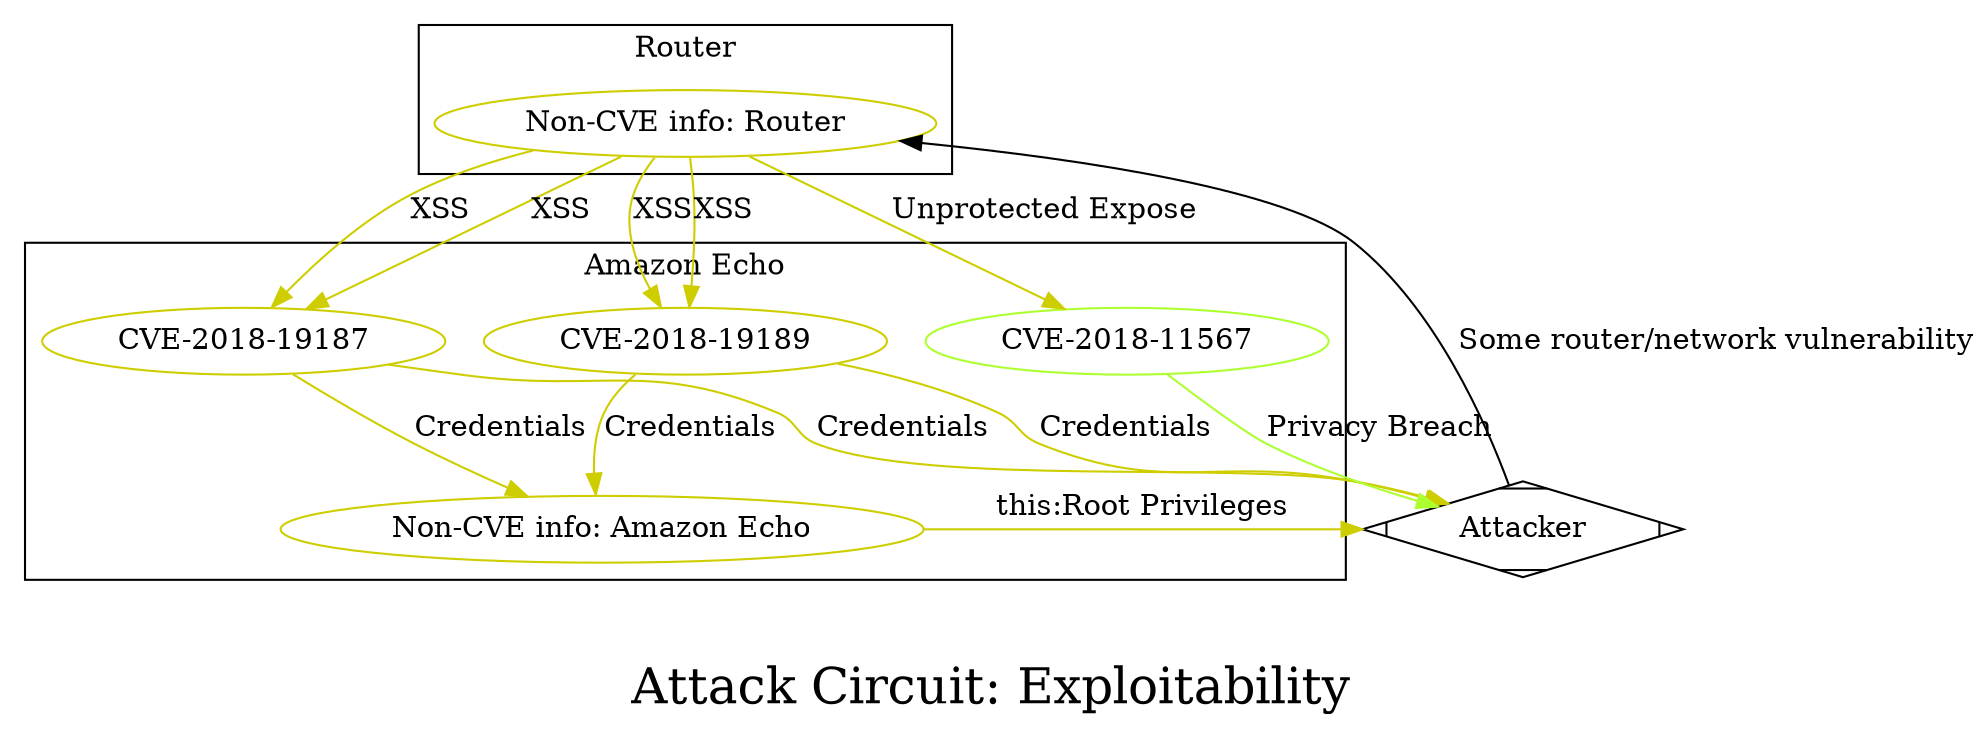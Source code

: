 /*****
Attack Circuit: Exploitability
*****/

digraph G {
  graph [splines=true overlap=false]
  node  [shape=ellipse, width=0.3, height=0.3]
  0 [label="Attacker", shape=Mdiamond];
  0 -> 1 [label="Some router/network vulnerability"];
  subgraph cluster_1 {
  label="Router";    1 [label="Non-CVE info: Router"];
  }
  subgraph cluster_2 {
  label="Amazon Echo";    2 [label="Non-CVE info: Amazon Echo"];
    3 [label="CVE-2018-19189"];
    4 [label="CVE-2018-19187"];
    5 [label="CVE-2018-11567"];
  }
  1 -> 3 [label="XSS" color="yellow3"];
  1 -> 3 [label="XSS" color="yellow3"];
  1 -> 4 [label="XSS" color="yellow3"];
  1 -> 4 [label="XSS" color="yellow3"];
  1 -> 5 [label="Unprotected Expose" color="yellow3"];
  3 -> 2 [label="Credentials" color="yellow3"];
  4 -> 2 [label="Credentials" color="yellow3"];
    1 [color="yellow3"];
    2 [color="yellow3"];
  2 -> 0 [label="this:Root Privileges" color="yellow3"];
    3 [color="yellow3"];
  3 -> 0 [label="Credentials" color="yellow3"];
    4 [color="yellow3"];
  4 -> 0 [label="Credentials" color="yellow3"];
    5 [color="greenyellow"];
  5 -> 0 [label="Privacy Breach" color="greenyellow"];
  label = "\nAttack Circuit: Exploitability\n";  fontsize=24;
}